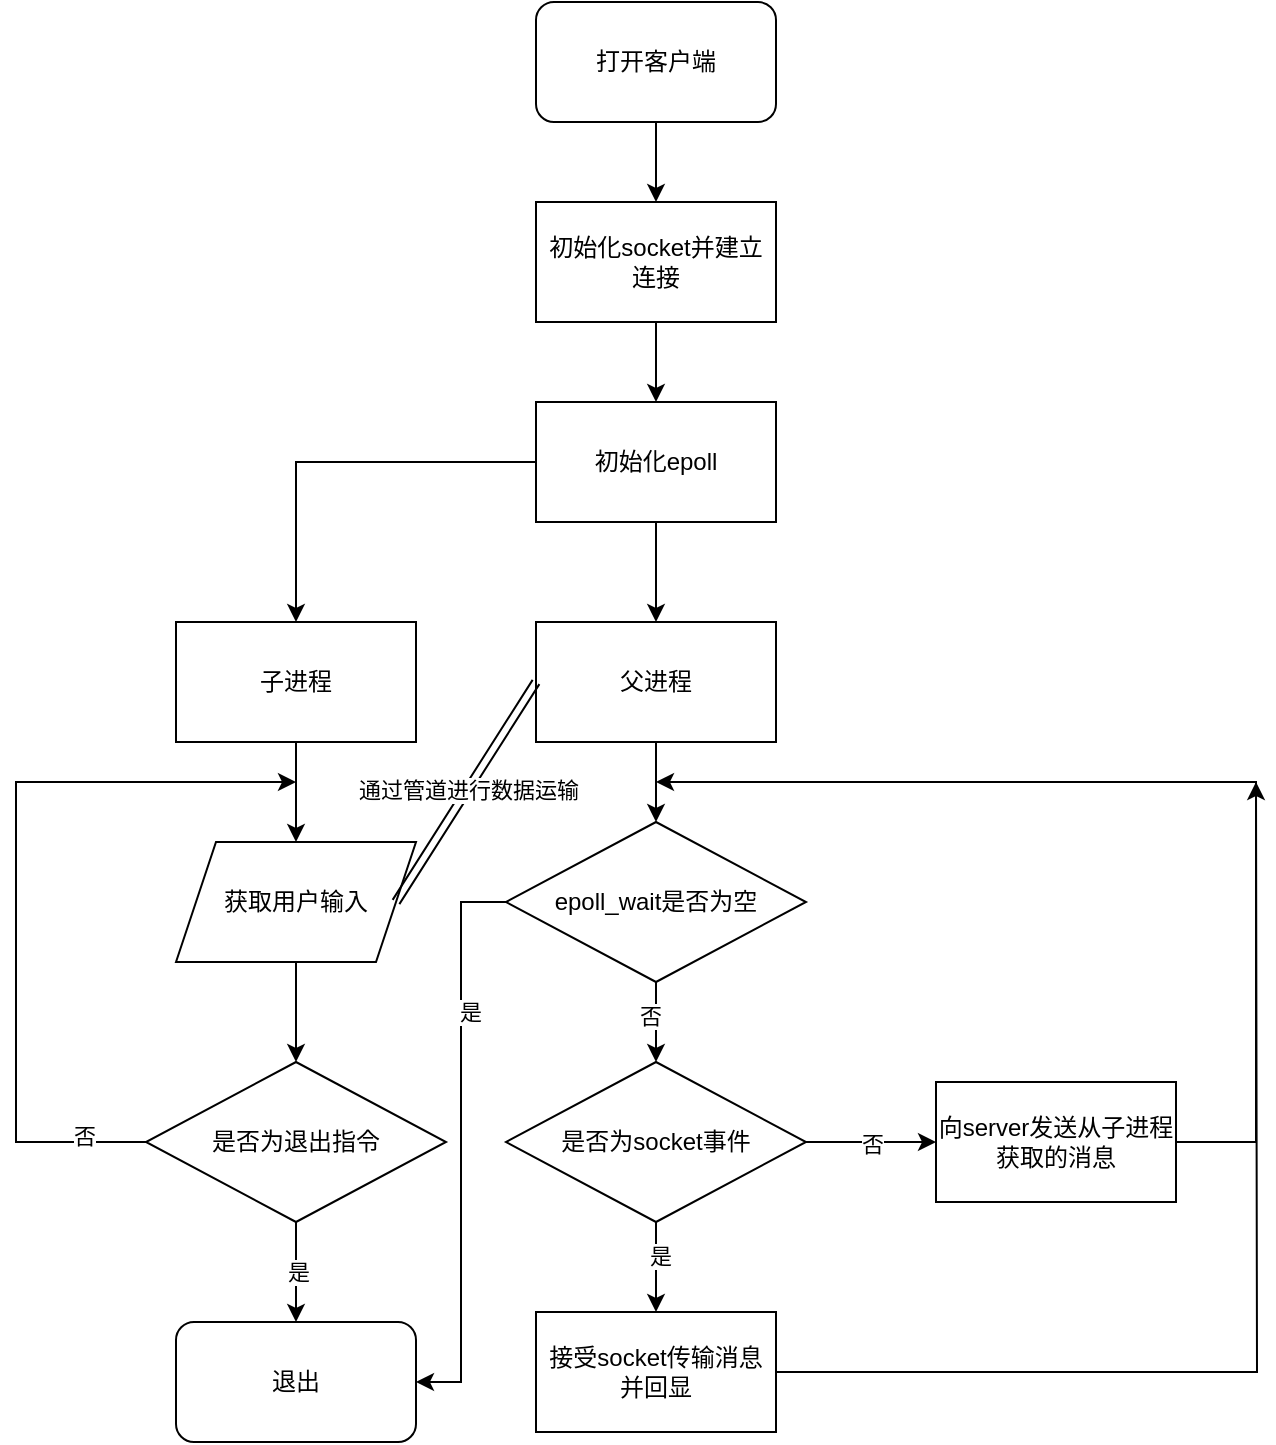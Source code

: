 <mxfile version="20.7.4" type="github">
  <diagram id="qYZI8PlVdvv2B1iaHEZJ" name="第 1 页">
    <mxGraphModel dx="1733" dy="1684" grid="1" gridSize="10" guides="1" tooltips="1" connect="1" arrows="1" fold="1" page="1" pageScale="1" pageWidth="827" pageHeight="1169" math="0" shadow="0">
      <root>
        <mxCell id="0" />
        <mxCell id="1" parent="0" />
        <mxCell id="vDr_8u_lpNSzeCsb1r4c-22" style="edgeStyle=orthogonalEdgeStyle;rounded=0;orthogonalLoop=1;jettySize=auto;html=1;entryX=0.5;entryY=0;entryDx=0;entryDy=0;" parent="1" source="vDr_8u_lpNSzeCsb1r4c-1" target="vDr_8u_lpNSzeCsb1r4c-21" edge="1">
          <mxGeometry relative="1" as="geometry" />
        </mxCell>
        <mxCell id="vDr_8u_lpNSzeCsb1r4c-1" value="打开客户端" style="rounded=1;whiteSpace=wrap;html=1;" parent="1" vertex="1">
          <mxGeometry x="260" y="-70" width="120" height="60" as="geometry" />
        </mxCell>
        <mxCell id="vDr_8u_lpNSzeCsb1r4c-6" style="edgeStyle=orthogonalEdgeStyle;rounded=0;orthogonalLoop=1;jettySize=auto;html=1;" parent="1" source="vDr_8u_lpNSzeCsb1r4c-3" target="vDr_8u_lpNSzeCsb1r4c-5" edge="1">
          <mxGeometry relative="1" as="geometry" />
        </mxCell>
        <mxCell id="vDr_8u_lpNSzeCsb1r4c-12" style="edgeStyle=orthogonalEdgeStyle;rounded=0;orthogonalLoop=1;jettySize=auto;html=1;entryX=0.5;entryY=0;entryDx=0;entryDy=0;" parent="1" source="vDr_8u_lpNSzeCsb1r4c-3" target="vDr_8u_lpNSzeCsb1r4c-10" edge="1">
          <mxGeometry relative="1" as="geometry" />
        </mxCell>
        <mxCell id="vDr_8u_lpNSzeCsb1r4c-3" value="初始化epoll" style="rounded=0;whiteSpace=wrap;html=1;" parent="1" vertex="1">
          <mxGeometry x="260" y="130" width="120" height="60" as="geometry" />
        </mxCell>
        <mxCell id="vDr_8u_lpNSzeCsb1r4c-13" style="edgeStyle=orthogonalEdgeStyle;rounded=0;orthogonalLoop=1;jettySize=auto;html=1;entryX=0.5;entryY=0;entryDx=0;entryDy=0;" parent="1" source="vDr_8u_lpNSzeCsb1r4c-5" target="vDr_8u_lpNSzeCsb1r4c-14" edge="1">
          <mxGeometry relative="1" as="geometry">
            <mxPoint x="140" y="350" as="targetPoint" />
          </mxGeometry>
        </mxCell>
        <mxCell id="vDr_8u_lpNSzeCsb1r4c-5" value="子进程" style="rounded=0;whiteSpace=wrap;html=1;" parent="1" vertex="1">
          <mxGeometry x="80" y="240" width="120" height="60" as="geometry" />
        </mxCell>
        <mxCell id="vDr_8u_lpNSzeCsb1r4c-31" style="edgeStyle=orthogonalEdgeStyle;rounded=0;orthogonalLoop=1;jettySize=auto;html=1;entryX=0.5;entryY=0;entryDx=0;entryDy=0;" parent="1" source="vDr_8u_lpNSzeCsb1r4c-10" target="vDr_8u_lpNSzeCsb1r4c-30" edge="1">
          <mxGeometry relative="1" as="geometry" />
        </mxCell>
        <mxCell id="vDr_8u_lpNSzeCsb1r4c-10" value="父进程" style="rounded=0;whiteSpace=wrap;html=1;" parent="1" vertex="1">
          <mxGeometry x="260" y="240" width="120" height="60" as="geometry" />
        </mxCell>
        <mxCell id="vDr_8u_lpNSzeCsb1r4c-17" style="edgeStyle=orthogonalEdgeStyle;rounded=0;orthogonalLoop=1;jettySize=auto;html=1;" parent="1" source="vDr_8u_lpNSzeCsb1r4c-14" edge="1">
          <mxGeometry relative="1" as="geometry">
            <mxPoint x="140" y="460" as="targetPoint" />
          </mxGeometry>
        </mxCell>
        <mxCell id="vDr_8u_lpNSzeCsb1r4c-14" value="获取用户输入" style="shape=parallelogram;perimeter=parallelogramPerimeter;whiteSpace=wrap;html=1;fixedSize=1;" parent="1" vertex="1">
          <mxGeometry x="80" y="350" width="120" height="60" as="geometry" />
        </mxCell>
        <mxCell id="vDr_8u_lpNSzeCsb1r4c-19" value="是" style="edgeStyle=orthogonalEdgeStyle;rounded=0;orthogonalLoop=1;jettySize=auto;html=1;" parent="1" source="vDr_8u_lpNSzeCsb1r4c-18" edge="1">
          <mxGeometry relative="1" as="geometry">
            <mxPoint x="140" y="590" as="targetPoint" />
          </mxGeometry>
        </mxCell>
        <mxCell id="fYqanhrIaypPJcbi1gdj-2" style="edgeStyle=orthogonalEdgeStyle;rounded=0;orthogonalLoop=1;jettySize=auto;html=1;" edge="1" parent="1" source="vDr_8u_lpNSzeCsb1r4c-18">
          <mxGeometry relative="1" as="geometry">
            <mxPoint x="140" y="320" as="targetPoint" />
            <Array as="points">
              <mxPoint y="500" />
              <mxPoint y="320" />
            </Array>
          </mxGeometry>
        </mxCell>
        <mxCell id="fYqanhrIaypPJcbi1gdj-3" value="否" style="edgeLabel;html=1;align=center;verticalAlign=middle;resizable=0;points=[];" vertex="1" connectable="0" parent="fYqanhrIaypPJcbi1gdj-2">
          <mxGeometry x="-0.839" y="-3" relative="1" as="geometry">
            <mxPoint as="offset" />
          </mxGeometry>
        </mxCell>
        <mxCell id="vDr_8u_lpNSzeCsb1r4c-18" value="是否为退出指令" style="rhombus;whiteSpace=wrap;html=1;" parent="1" vertex="1">
          <mxGeometry x="65" y="460" width="150" height="80" as="geometry" />
        </mxCell>
        <mxCell id="vDr_8u_lpNSzeCsb1r4c-20" value="退出" style="rounded=1;whiteSpace=wrap;html=1;" parent="1" vertex="1">
          <mxGeometry x="80" y="590" width="120" height="60" as="geometry" />
        </mxCell>
        <mxCell id="vDr_8u_lpNSzeCsb1r4c-23" style="edgeStyle=orthogonalEdgeStyle;rounded=0;orthogonalLoop=1;jettySize=auto;html=1;entryX=0.5;entryY=0;entryDx=0;entryDy=0;" parent="1" source="vDr_8u_lpNSzeCsb1r4c-21" target="vDr_8u_lpNSzeCsb1r4c-3" edge="1">
          <mxGeometry relative="1" as="geometry" />
        </mxCell>
        <mxCell id="vDr_8u_lpNSzeCsb1r4c-21" value="初始化socket并建立连接" style="rounded=0;whiteSpace=wrap;html=1;" parent="1" vertex="1">
          <mxGeometry x="260" y="30" width="120" height="60" as="geometry" />
        </mxCell>
        <mxCell id="vDr_8u_lpNSzeCsb1r4c-25" value="" style="shape=link;html=1;rounded=0;entryX=0;entryY=0.5;entryDx=0;entryDy=0;exitX=1;exitY=0.5;exitDx=0;exitDy=0;" parent="1" source="vDr_8u_lpNSzeCsb1r4c-14" target="vDr_8u_lpNSzeCsb1r4c-10" edge="1">
          <mxGeometry width="100" relative="1" as="geometry">
            <mxPoint x="190" y="390" as="sourcePoint" />
            <mxPoint x="290" y="390" as="targetPoint" />
          </mxGeometry>
        </mxCell>
        <mxCell id="vDr_8u_lpNSzeCsb1r4c-26" value="通过管道进行数据运输" style="edgeLabel;html=1;align=center;verticalAlign=middle;resizable=0;points=[];" parent="vDr_8u_lpNSzeCsb1r4c-25" vertex="1" connectable="0">
          <mxGeometry x="0.028" relative="1" as="geometry">
            <mxPoint as="offset" />
          </mxGeometry>
        </mxCell>
        <mxCell id="vDr_8u_lpNSzeCsb1r4c-32" style="edgeStyle=orthogonalEdgeStyle;rounded=0;orthogonalLoop=1;jettySize=auto;html=1;entryX=0.5;entryY=0;entryDx=0;entryDy=0;" parent="1" source="vDr_8u_lpNSzeCsb1r4c-30" target="vDr_8u_lpNSzeCsb1r4c-34" edge="1">
          <mxGeometry relative="1" as="geometry">
            <mxPoint x="320" y="470" as="targetPoint" />
            <Array as="points" />
          </mxGeometry>
        </mxCell>
        <mxCell id="vDr_8u_lpNSzeCsb1r4c-33" value="否" style="edgeLabel;html=1;align=center;verticalAlign=middle;resizable=0;points=[];" parent="vDr_8u_lpNSzeCsb1r4c-32" vertex="1" connectable="0">
          <mxGeometry x="-0.14" y="-3" relative="1" as="geometry">
            <mxPoint as="offset" />
          </mxGeometry>
        </mxCell>
        <mxCell id="vDr_8u_lpNSzeCsb1r4c-43" style="edgeStyle=orthogonalEdgeStyle;rounded=0;orthogonalLoop=1;jettySize=auto;html=1;entryX=1;entryY=0.5;entryDx=0;entryDy=0;" parent="1" source="vDr_8u_lpNSzeCsb1r4c-30" target="vDr_8u_lpNSzeCsb1r4c-20" edge="1">
          <mxGeometry relative="1" as="geometry" />
        </mxCell>
        <mxCell id="vDr_8u_lpNSzeCsb1r4c-44" value="是" style="edgeLabel;html=1;align=center;verticalAlign=middle;resizable=0;points=[];" parent="vDr_8u_lpNSzeCsb1r4c-43" vertex="1" connectable="0">
          <mxGeometry x="-0.46" y="4" relative="1" as="geometry">
            <mxPoint as="offset" />
          </mxGeometry>
        </mxCell>
        <mxCell id="vDr_8u_lpNSzeCsb1r4c-30" value="epoll_wait是否为空" style="rhombus;whiteSpace=wrap;html=1;" parent="1" vertex="1">
          <mxGeometry x="245" y="340" width="150" height="80" as="geometry" />
        </mxCell>
        <mxCell id="vDr_8u_lpNSzeCsb1r4c-36" style="edgeStyle=orthogonalEdgeStyle;rounded=0;orthogonalLoop=1;jettySize=auto;html=1;entryX=0.5;entryY=0;entryDx=0;entryDy=0;" parent="1" source="vDr_8u_lpNSzeCsb1r4c-34" target="vDr_8u_lpNSzeCsb1r4c-35" edge="1">
          <mxGeometry relative="1" as="geometry" />
        </mxCell>
        <mxCell id="vDr_8u_lpNSzeCsb1r4c-37" value="是" style="edgeLabel;html=1;align=center;verticalAlign=middle;resizable=0;points=[];" parent="vDr_8u_lpNSzeCsb1r4c-36" vertex="1" connectable="0">
          <mxGeometry x="-0.244" y="2" relative="1" as="geometry">
            <mxPoint as="offset" />
          </mxGeometry>
        </mxCell>
        <mxCell id="vDr_8u_lpNSzeCsb1r4c-38" value="否" style="edgeStyle=orthogonalEdgeStyle;rounded=0;orthogonalLoop=1;jettySize=auto;html=1;" parent="1" source="vDr_8u_lpNSzeCsb1r4c-34" edge="1">
          <mxGeometry relative="1" as="geometry">
            <mxPoint x="460" y="500" as="targetPoint" />
          </mxGeometry>
        </mxCell>
        <mxCell id="vDr_8u_lpNSzeCsb1r4c-34" value="是否为socket事件" style="rhombus;whiteSpace=wrap;html=1;" parent="1" vertex="1">
          <mxGeometry x="245" y="460" width="150" height="80" as="geometry" />
        </mxCell>
        <mxCell id="vDr_8u_lpNSzeCsb1r4c-42" style="edgeStyle=orthogonalEdgeStyle;rounded=0;orthogonalLoop=1;jettySize=auto;html=1;" parent="1" source="vDr_8u_lpNSzeCsb1r4c-35" edge="1">
          <mxGeometry relative="1" as="geometry">
            <mxPoint x="620" y="320" as="targetPoint" />
          </mxGeometry>
        </mxCell>
        <mxCell id="vDr_8u_lpNSzeCsb1r4c-35" value="接受socket传输消息并回显" style="rounded=0;whiteSpace=wrap;html=1;" parent="1" vertex="1">
          <mxGeometry x="260" y="585" width="120" height="60" as="geometry" />
        </mxCell>
        <mxCell id="vDr_8u_lpNSzeCsb1r4c-40" style="edgeStyle=orthogonalEdgeStyle;rounded=0;orthogonalLoop=1;jettySize=auto;html=1;" parent="1" source="vDr_8u_lpNSzeCsb1r4c-39" edge="1">
          <mxGeometry relative="1" as="geometry">
            <mxPoint x="320" y="320" as="targetPoint" />
            <Array as="points">
              <mxPoint x="620" y="500" />
              <mxPoint x="620" y="320" />
            </Array>
          </mxGeometry>
        </mxCell>
        <mxCell id="vDr_8u_lpNSzeCsb1r4c-39" value="向server发送从子进程获取的消息" style="rounded=0;whiteSpace=wrap;html=1;" parent="1" vertex="1">
          <mxGeometry x="460" y="470" width="120" height="60" as="geometry" />
        </mxCell>
      </root>
    </mxGraphModel>
  </diagram>
</mxfile>
